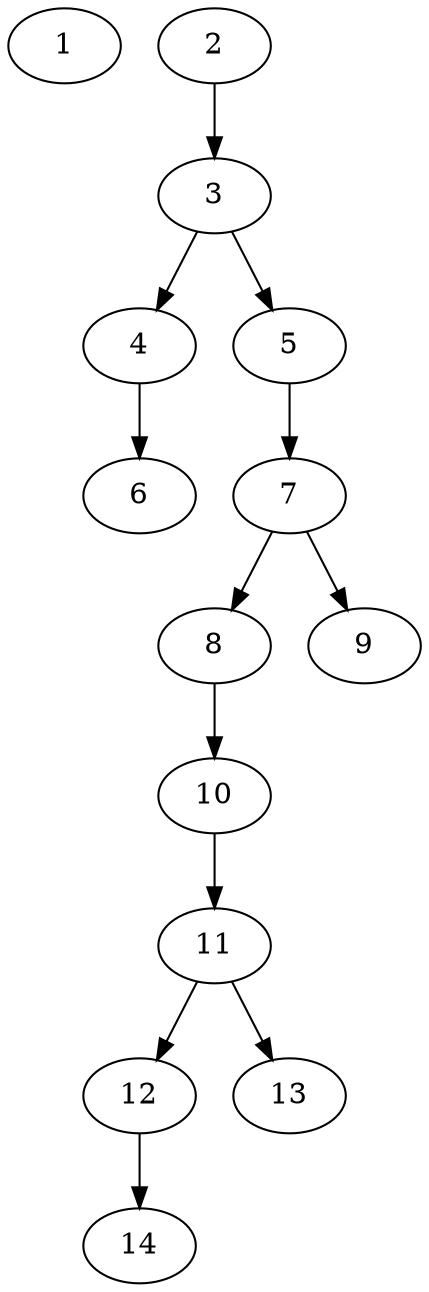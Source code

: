 // DAG (tier=1-easy, mode=data, n=14, ccr=0.347, fat=0.410, density=0.248, regular=0.661, jump=0.043, mindata=1048576, maxdata=8388608)
// DAG automatically generated by daggen at Sun Aug 24 16:33:33 2025
// /home/ermia/Project/Environments/daggen/bin/daggen --dot --ccr 0.347 --fat 0.410 --regular 0.661 --density 0.248 --jump 0.043 --mindata 1048576 --maxdata 8388608 -n 14 
digraph G {
  1 [size="462839921647955214336", alpha="0.03", expect_size="231419960823977607168"]
  2 [size="132613549125009408000", alpha="0.05", expect_size="66306774562504704000"]
  2 -> 3 [size ="208040833843200"]
  3 [size="105940824001551136", alpha="0.16", expect_size="52970412000775568"]
  3 -> 4 [size ="63577335529472"]
  3 -> 5 [size ="63577335529472"]
  4 [size="6854430440849912", alpha="0.18", expect_size="3427215220424956"]
  4 -> 6 [size ="381639930675200"]
  5 [size="8268359345376105", alpha="0.14", expect_size="4134179672688052"]
  5 -> 7 [size ="169190514229248"]
  6 [size="4779666300731392000", alpha="0.03", expect_size="2389833150365696000"]
  7 [size="11046206751905010", alpha="0.16", expect_size="5523103375952505"]
  7 -> 8 [size ="269779654934528"]
  7 -> 9 [size ="269779654934528"]
  8 [size="252819609223168000000", alpha="0.13", expect_size="126409804611584000000"]
  8 -> 10 [size ="319862865920000"]
  9 [size="164126644431543", alpha="0.11", expect_size="82063322215771"]
  10 [size="378970272366394867712", alpha="0.02", expect_size="189485136183197433856"]
  10 -> 11 [size ="418947962765312"]
  11 [size="1255247584885598", alpha="0.00", expect_size="627623792442799"]
  11 -> 12 [size ="55276640141312"]
  11 -> 13 [size ="55276640141312"]
  12 [size="318367153055518976", alpha="0.18", expect_size="159183576527759488"]
  12 -> 14 [size ="146639251570688"]
  13 [size="213105851626158272", alpha="0.11", expect_size="106552925813079136"]
  14 [size="69443559628845613056", alpha="0.01", expect_size="34721779814422806528"]
}